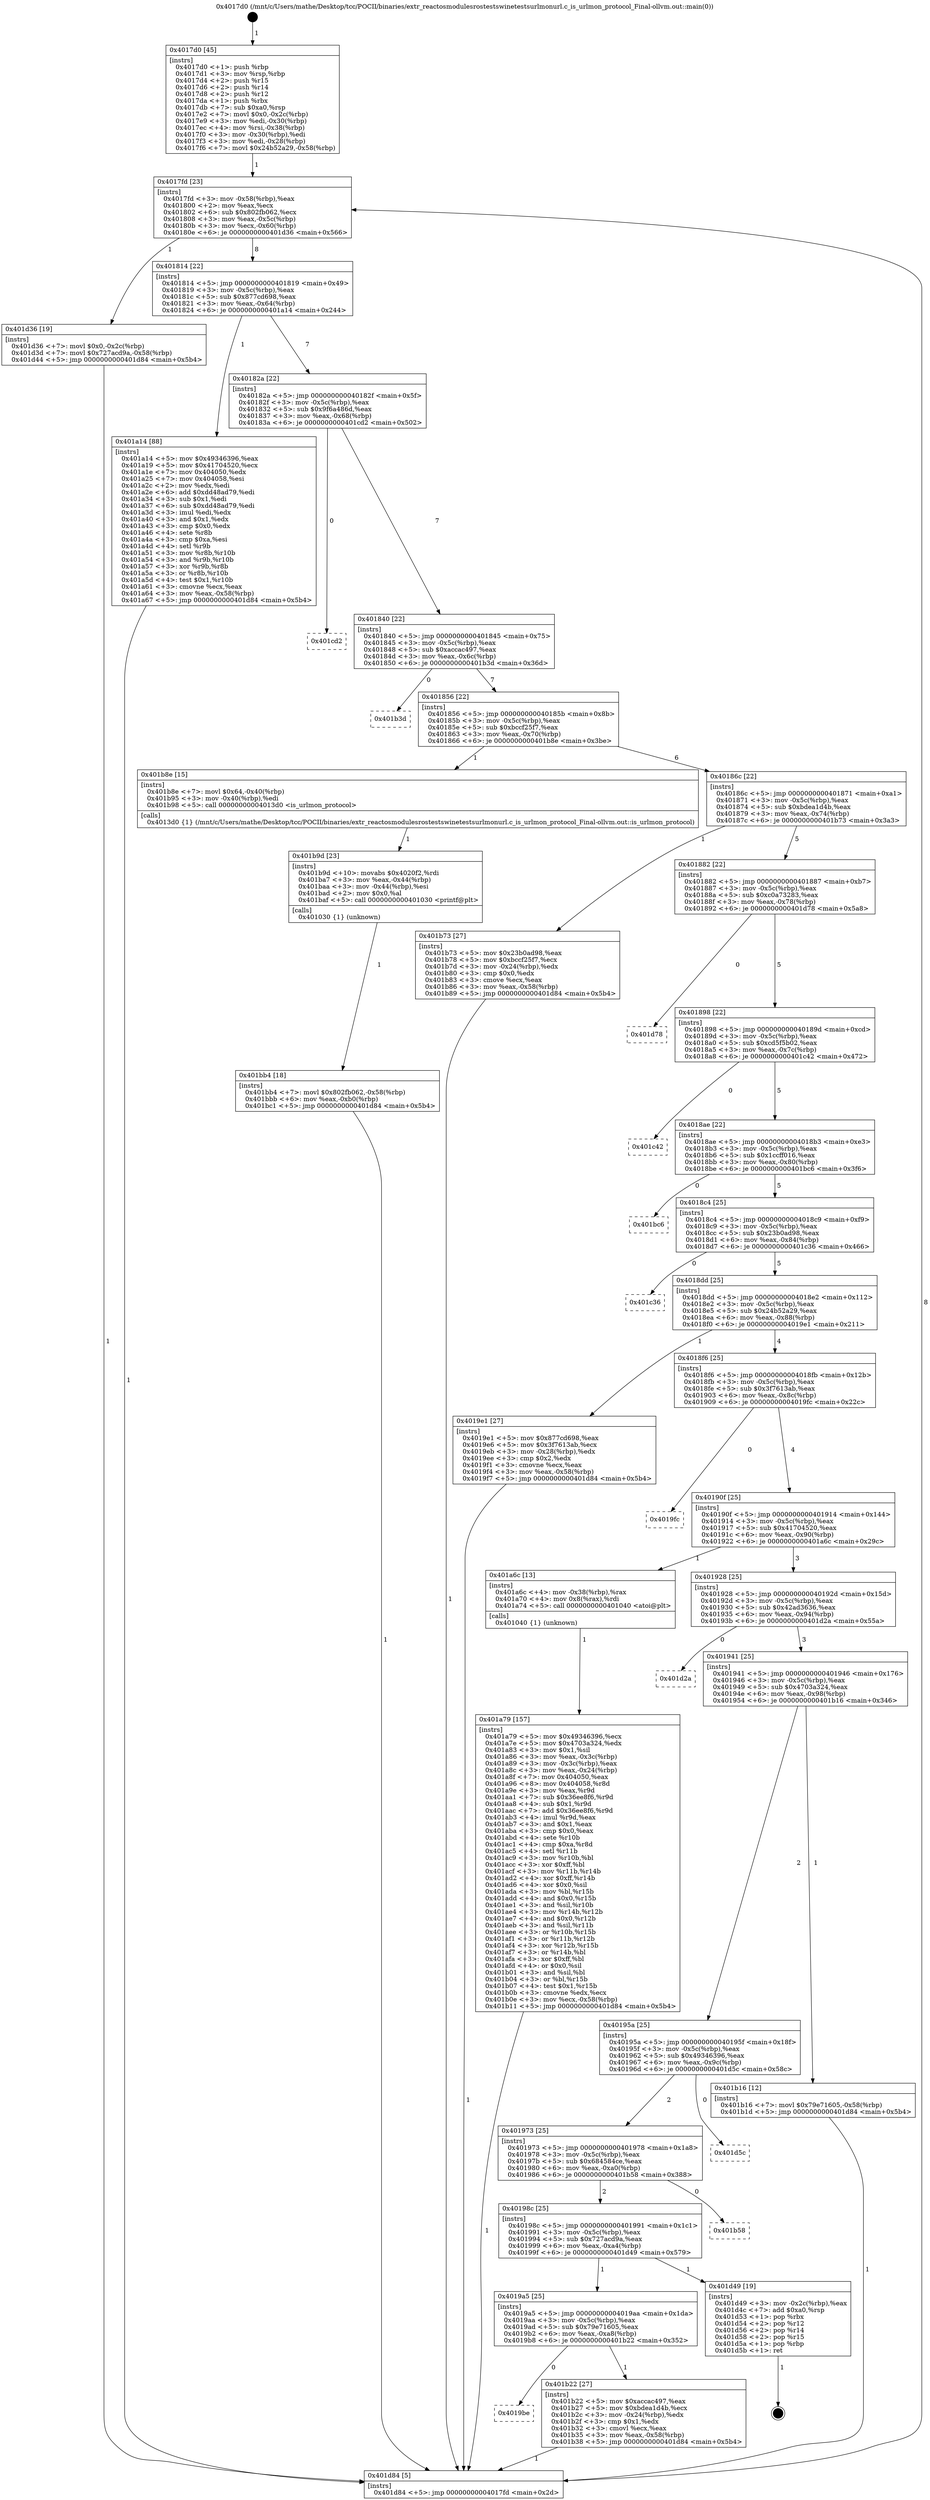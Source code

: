 digraph "0x4017d0" {
  label = "0x4017d0 (/mnt/c/Users/mathe/Desktop/tcc/POCII/binaries/extr_reactosmodulesrostestswinetestsurlmonurl.c_is_urlmon_protocol_Final-ollvm.out::main(0))"
  labelloc = "t"
  node[shape=record]

  Entry [label="",width=0.3,height=0.3,shape=circle,fillcolor=black,style=filled]
  "0x4017fd" [label="{
     0x4017fd [23]\l
     | [instrs]\l
     &nbsp;&nbsp;0x4017fd \<+3\>: mov -0x58(%rbp),%eax\l
     &nbsp;&nbsp;0x401800 \<+2\>: mov %eax,%ecx\l
     &nbsp;&nbsp;0x401802 \<+6\>: sub $0x802fb062,%ecx\l
     &nbsp;&nbsp;0x401808 \<+3\>: mov %eax,-0x5c(%rbp)\l
     &nbsp;&nbsp;0x40180b \<+3\>: mov %ecx,-0x60(%rbp)\l
     &nbsp;&nbsp;0x40180e \<+6\>: je 0000000000401d36 \<main+0x566\>\l
  }"]
  "0x401d36" [label="{
     0x401d36 [19]\l
     | [instrs]\l
     &nbsp;&nbsp;0x401d36 \<+7\>: movl $0x0,-0x2c(%rbp)\l
     &nbsp;&nbsp;0x401d3d \<+7\>: movl $0x727acd9a,-0x58(%rbp)\l
     &nbsp;&nbsp;0x401d44 \<+5\>: jmp 0000000000401d84 \<main+0x5b4\>\l
  }"]
  "0x401814" [label="{
     0x401814 [22]\l
     | [instrs]\l
     &nbsp;&nbsp;0x401814 \<+5\>: jmp 0000000000401819 \<main+0x49\>\l
     &nbsp;&nbsp;0x401819 \<+3\>: mov -0x5c(%rbp),%eax\l
     &nbsp;&nbsp;0x40181c \<+5\>: sub $0x877cd698,%eax\l
     &nbsp;&nbsp;0x401821 \<+3\>: mov %eax,-0x64(%rbp)\l
     &nbsp;&nbsp;0x401824 \<+6\>: je 0000000000401a14 \<main+0x244\>\l
  }"]
  Exit [label="",width=0.3,height=0.3,shape=circle,fillcolor=black,style=filled,peripheries=2]
  "0x401a14" [label="{
     0x401a14 [88]\l
     | [instrs]\l
     &nbsp;&nbsp;0x401a14 \<+5\>: mov $0x49346396,%eax\l
     &nbsp;&nbsp;0x401a19 \<+5\>: mov $0x41704520,%ecx\l
     &nbsp;&nbsp;0x401a1e \<+7\>: mov 0x404050,%edx\l
     &nbsp;&nbsp;0x401a25 \<+7\>: mov 0x404058,%esi\l
     &nbsp;&nbsp;0x401a2c \<+2\>: mov %edx,%edi\l
     &nbsp;&nbsp;0x401a2e \<+6\>: add $0xdd48ad79,%edi\l
     &nbsp;&nbsp;0x401a34 \<+3\>: sub $0x1,%edi\l
     &nbsp;&nbsp;0x401a37 \<+6\>: sub $0xdd48ad79,%edi\l
     &nbsp;&nbsp;0x401a3d \<+3\>: imul %edi,%edx\l
     &nbsp;&nbsp;0x401a40 \<+3\>: and $0x1,%edx\l
     &nbsp;&nbsp;0x401a43 \<+3\>: cmp $0x0,%edx\l
     &nbsp;&nbsp;0x401a46 \<+4\>: sete %r8b\l
     &nbsp;&nbsp;0x401a4a \<+3\>: cmp $0xa,%esi\l
     &nbsp;&nbsp;0x401a4d \<+4\>: setl %r9b\l
     &nbsp;&nbsp;0x401a51 \<+3\>: mov %r8b,%r10b\l
     &nbsp;&nbsp;0x401a54 \<+3\>: and %r9b,%r10b\l
     &nbsp;&nbsp;0x401a57 \<+3\>: xor %r9b,%r8b\l
     &nbsp;&nbsp;0x401a5a \<+3\>: or %r8b,%r10b\l
     &nbsp;&nbsp;0x401a5d \<+4\>: test $0x1,%r10b\l
     &nbsp;&nbsp;0x401a61 \<+3\>: cmovne %ecx,%eax\l
     &nbsp;&nbsp;0x401a64 \<+3\>: mov %eax,-0x58(%rbp)\l
     &nbsp;&nbsp;0x401a67 \<+5\>: jmp 0000000000401d84 \<main+0x5b4\>\l
  }"]
  "0x40182a" [label="{
     0x40182a [22]\l
     | [instrs]\l
     &nbsp;&nbsp;0x40182a \<+5\>: jmp 000000000040182f \<main+0x5f\>\l
     &nbsp;&nbsp;0x40182f \<+3\>: mov -0x5c(%rbp),%eax\l
     &nbsp;&nbsp;0x401832 \<+5\>: sub $0x9f6a486d,%eax\l
     &nbsp;&nbsp;0x401837 \<+3\>: mov %eax,-0x68(%rbp)\l
     &nbsp;&nbsp;0x40183a \<+6\>: je 0000000000401cd2 \<main+0x502\>\l
  }"]
  "0x401bb4" [label="{
     0x401bb4 [18]\l
     | [instrs]\l
     &nbsp;&nbsp;0x401bb4 \<+7\>: movl $0x802fb062,-0x58(%rbp)\l
     &nbsp;&nbsp;0x401bbb \<+6\>: mov %eax,-0xb0(%rbp)\l
     &nbsp;&nbsp;0x401bc1 \<+5\>: jmp 0000000000401d84 \<main+0x5b4\>\l
  }"]
  "0x401cd2" [label="{
     0x401cd2\l
  }", style=dashed]
  "0x401840" [label="{
     0x401840 [22]\l
     | [instrs]\l
     &nbsp;&nbsp;0x401840 \<+5\>: jmp 0000000000401845 \<main+0x75\>\l
     &nbsp;&nbsp;0x401845 \<+3\>: mov -0x5c(%rbp),%eax\l
     &nbsp;&nbsp;0x401848 \<+5\>: sub $0xaccac497,%eax\l
     &nbsp;&nbsp;0x40184d \<+3\>: mov %eax,-0x6c(%rbp)\l
     &nbsp;&nbsp;0x401850 \<+6\>: je 0000000000401b3d \<main+0x36d\>\l
  }"]
  "0x401b9d" [label="{
     0x401b9d [23]\l
     | [instrs]\l
     &nbsp;&nbsp;0x401b9d \<+10\>: movabs $0x4020f2,%rdi\l
     &nbsp;&nbsp;0x401ba7 \<+3\>: mov %eax,-0x44(%rbp)\l
     &nbsp;&nbsp;0x401baa \<+3\>: mov -0x44(%rbp),%esi\l
     &nbsp;&nbsp;0x401bad \<+2\>: mov $0x0,%al\l
     &nbsp;&nbsp;0x401baf \<+5\>: call 0000000000401030 \<printf@plt\>\l
     | [calls]\l
     &nbsp;&nbsp;0x401030 \{1\} (unknown)\l
  }"]
  "0x401b3d" [label="{
     0x401b3d\l
  }", style=dashed]
  "0x401856" [label="{
     0x401856 [22]\l
     | [instrs]\l
     &nbsp;&nbsp;0x401856 \<+5\>: jmp 000000000040185b \<main+0x8b\>\l
     &nbsp;&nbsp;0x40185b \<+3\>: mov -0x5c(%rbp),%eax\l
     &nbsp;&nbsp;0x40185e \<+5\>: sub $0xbccf25f7,%eax\l
     &nbsp;&nbsp;0x401863 \<+3\>: mov %eax,-0x70(%rbp)\l
     &nbsp;&nbsp;0x401866 \<+6\>: je 0000000000401b8e \<main+0x3be\>\l
  }"]
  "0x4019be" [label="{
     0x4019be\l
  }", style=dashed]
  "0x401b8e" [label="{
     0x401b8e [15]\l
     | [instrs]\l
     &nbsp;&nbsp;0x401b8e \<+7\>: movl $0x64,-0x40(%rbp)\l
     &nbsp;&nbsp;0x401b95 \<+3\>: mov -0x40(%rbp),%edi\l
     &nbsp;&nbsp;0x401b98 \<+5\>: call 00000000004013d0 \<is_urlmon_protocol\>\l
     | [calls]\l
     &nbsp;&nbsp;0x4013d0 \{1\} (/mnt/c/Users/mathe/Desktop/tcc/POCII/binaries/extr_reactosmodulesrostestswinetestsurlmonurl.c_is_urlmon_protocol_Final-ollvm.out::is_urlmon_protocol)\l
  }"]
  "0x40186c" [label="{
     0x40186c [22]\l
     | [instrs]\l
     &nbsp;&nbsp;0x40186c \<+5\>: jmp 0000000000401871 \<main+0xa1\>\l
     &nbsp;&nbsp;0x401871 \<+3\>: mov -0x5c(%rbp),%eax\l
     &nbsp;&nbsp;0x401874 \<+5\>: sub $0xbdea1d4b,%eax\l
     &nbsp;&nbsp;0x401879 \<+3\>: mov %eax,-0x74(%rbp)\l
     &nbsp;&nbsp;0x40187c \<+6\>: je 0000000000401b73 \<main+0x3a3\>\l
  }"]
  "0x401b22" [label="{
     0x401b22 [27]\l
     | [instrs]\l
     &nbsp;&nbsp;0x401b22 \<+5\>: mov $0xaccac497,%eax\l
     &nbsp;&nbsp;0x401b27 \<+5\>: mov $0xbdea1d4b,%ecx\l
     &nbsp;&nbsp;0x401b2c \<+3\>: mov -0x24(%rbp),%edx\l
     &nbsp;&nbsp;0x401b2f \<+3\>: cmp $0x1,%edx\l
     &nbsp;&nbsp;0x401b32 \<+3\>: cmovl %ecx,%eax\l
     &nbsp;&nbsp;0x401b35 \<+3\>: mov %eax,-0x58(%rbp)\l
     &nbsp;&nbsp;0x401b38 \<+5\>: jmp 0000000000401d84 \<main+0x5b4\>\l
  }"]
  "0x401b73" [label="{
     0x401b73 [27]\l
     | [instrs]\l
     &nbsp;&nbsp;0x401b73 \<+5\>: mov $0x23b0ad98,%eax\l
     &nbsp;&nbsp;0x401b78 \<+5\>: mov $0xbccf25f7,%ecx\l
     &nbsp;&nbsp;0x401b7d \<+3\>: mov -0x24(%rbp),%edx\l
     &nbsp;&nbsp;0x401b80 \<+3\>: cmp $0x0,%edx\l
     &nbsp;&nbsp;0x401b83 \<+3\>: cmove %ecx,%eax\l
     &nbsp;&nbsp;0x401b86 \<+3\>: mov %eax,-0x58(%rbp)\l
     &nbsp;&nbsp;0x401b89 \<+5\>: jmp 0000000000401d84 \<main+0x5b4\>\l
  }"]
  "0x401882" [label="{
     0x401882 [22]\l
     | [instrs]\l
     &nbsp;&nbsp;0x401882 \<+5\>: jmp 0000000000401887 \<main+0xb7\>\l
     &nbsp;&nbsp;0x401887 \<+3\>: mov -0x5c(%rbp),%eax\l
     &nbsp;&nbsp;0x40188a \<+5\>: sub $0xc0a73283,%eax\l
     &nbsp;&nbsp;0x40188f \<+3\>: mov %eax,-0x78(%rbp)\l
     &nbsp;&nbsp;0x401892 \<+6\>: je 0000000000401d78 \<main+0x5a8\>\l
  }"]
  "0x4019a5" [label="{
     0x4019a5 [25]\l
     | [instrs]\l
     &nbsp;&nbsp;0x4019a5 \<+5\>: jmp 00000000004019aa \<main+0x1da\>\l
     &nbsp;&nbsp;0x4019aa \<+3\>: mov -0x5c(%rbp),%eax\l
     &nbsp;&nbsp;0x4019ad \<+5\>: sub $0x79e71605,%eax\l
     &nbsp;&nbsp;0x4019b2 \<+6\>: mov %eax,-0xa8(%rbp)\l
     &nbsp;&nbsp;0x4019b8 \<+6\>: je 0000000000401b22 \<main+0x352\>\l
  }"]
  "0x401d78" [label="{
     0x401d78\l
  }", style=dashed]
  "0x401898" [label="{
     0x401898 [22]\l
     | [instrs]\l
     &nbsp;&nbsp;0x401898 \<+5\>: jmp 000000000040189d \<main+0xcd\>\l
     &nbsp;&nbsp;0x40189d \<+3\>: mov -0x5c(%rbp),%eax\l
     &nbsp;&nbsp;0x4018a0 \<+5\>: sub $0xcd5f5b02,%eax\l
     &nbsp;&nbsp;0x4018a5 \<+3\>: mov %eax,-0x7c(%rbp)\l
     &nbsp;&nbsp;0x4018a8 \<+6\>: je 0000000000401c42 \<main+0x472\>\l
  }"]
  "0x401d49" [label="{
     0x401d49 [19]\l
     | [instrs]\l
     &nbsp;&nbsp;0x401d49 \<+3\>: mov -0x2c(%rbp),%eax\l
     &nbsp;&nbsp;0x401d4c \<+7\>: add $0xa0,%rsp\l
     &nbsp;&nbsp;0x401d53 \<+1\>: pop %rbx\l
     &nbsp;&nbsp;0x401d54 \<+2\>: pop %r12\l
     &nbsp;&nbsp;0x401d56 \<+2\>: pop %r14\l
     &nbsp;&nbsp;0x401d58 \<+2\>: pop %r15\l
     &nbsp;&nbsp;0x401d5a \<+1\>: pop %rbp\l
     &nbsp;&nbsp;0x401d5b \<+1\>: ret\l
  }"]
  "0x401c42" [label="{
     0x401c42\l
  }", style=dashed]
  "0x4018ae" [label="{
     0x4018ae [22]\l
     | [instrs]\l
     &nbsp;&nbsp;0x4018ae \<+5\>: jmp 00000000004018b3 \<main+0xe3\>\l
     &nbsp;&nbsp;0x4018b3 \<+3\>: mov -0x5c(%rbp),%eax\l
     &nbsp;&nbsp;0x4018b6 \<+5\>: sub $0x1ccff016,%eax\l
     &nbsp;&nbsp;0x4018bb \<+3\>: mov %eax,-0x80(%rbp)\l
     &nbsp;&nbsp;0x4018be \<+6\>: je 0000000000401bc6 \<main+0x3f6\>\l
  }"]
  "0x40198c" [label="{
     0x40198c [25]\l
     | [instrs]\l
     &nbsp;&nbsp;0x40198c \<+5\>: jmp 0000000000401991 \<main+0x1c1\>\l
     &nbsp;&nbsp;0x401991 \<+3\>: mov -0x5c(%rbp),%eax\l
     &nbsp;&nbsp;0x401994 \<+5\>: sub $0x727acd9a,%eax\l
     &nbsp;&nbsp;0x401999 \<+6\>: mov %eax,-0xa4(%rbp)\l
     &nbsp;&nbsp;0x40199f \<+6\>: je 0000000000401d49 \<main+0x579\>\l
  }"]
  "0x401bc6" [label="{
     0x401bc6\l
  }", style=dashed]
  "0x4018c4" [label="{
     0x4018c4 [25]\l
     | [instrs]\l
     &nbsp;&nbsp;0x4018c4 \<+5\>: jmp 00000000004018c9 \<main+0xf9\>\l
     &nbsp;&nbsp;0x4018c9 \<+3\>: mov -0x5c(%rbp),%eax\l
     &nbsp;&nbsp;0x4018cc \<+5\>: sub $0x23b0ad98,%eax\l
     &nbsp;&nbsp;0x4018d1 \<+6\>: mov %eax,-0x84(%rbp)\l
     &nbsp;&nbsp;0x4018d7 \<+6\>: je 0000000000401c36 \<main+0x466\>\l
  }"]
  "0x401b58" [label="{
     0x401b58\l
  }", style=dashed]
  "0x401c36" [label="{
     0x401c36\l
  }", style=dashed]
  "0x4018dd" [label="{
     0x4018dd [25]\l
     | [instrs]\l
     &nbsp;&nbsp;0x4018dd \<+5\>: jmp 00000000004018e2 \<main+0x112\>\l
     &nbsp;&nbsp;0x4018e2 \<+3\>: mov -0x5c(%rbp),%eax\l
     &nbsp;&nbsp;0x4018e5 \<+5\>: sub $0x24b52a29,%eax\l
     &nbsp;&nbsp;0x4018ea \<+6\>: mov %eax,-0x88(%rbp)\l
     &nbsp;&nbsp;0x4018f0 \<+6\>: je 00000000004019e1 \<main+0x211\>\l
  }"]
  "0x401973" [label="{
     0x401973 [25]\l
     | [instrs]\l
     &nbsp;&nbsp;0x401973 \<+5\>: jmp 0000000000401978 \<main+0x1a8\>\l
     &nbsp;&nbsp;0x401978 \<+3\>: mov -0x5c(%rbp),%eax\l
     &nbsp;&nbsp;0x40197b \<+5\>: sub $0x684584ce,%eax\l
     &nbsp;&nbsp;0x401980 \<+6\>: mov %eax,-0xa0(%rbp)\l
     &nbsp;&nbsp;0x401986 \<+6\>: je 0000000000401b58 \<main+0x388\>\l
  }"]
  "0x4019e1" [label="{
     0x4019e1 [27]\l
     | [instrs]\l
     &nbsp;&nbsp;0x4019e1 \<+5\>: mov $0x877cd698,%eax\l
     &nbsp;&nbsp;0x4019e6 \<+5\>: mov $0x3f7613ab,%ecx\l
     &nbsp;&nbsp;0x4019eb \<+3\>: mov -0x28(%rbp),%edx\l
     &nbsp;&nbsp;0x4019ee \<+3\>: cmp $0x2,%edx\l
     &nbsp;&nbsp;0x4019f1 \<+3\>: cmovne %ecx,%eax\l
     &nbsp;&nbsp;0x4019f4 \<+3\>: mov %eax,-0x58(%rbp)\l
     &nbsp;&nbsp;0x4019f7 \<+5\>: jmp 0000000000401d84 \<main+0x5b4\>\l
  }"]
  "0x4018f6" [label="{
     0x4018f6 [25]\l
     | [instrs]\l
     &nbsp;&nbsp;0x4018f6 \<+5\>: jmp 00000000004018fb \<main+0x12b\>\l
     &nbsp;&nbsp;0x4018fb \<+3\>: mov -0x5c(%rbp),%eax\l
     &nbsp;&nbsp;0x4018fe \<+5\>: sub $0x3f7613ab,%eax\l
     &nbsp;&nbsp;0x401903 \<+6\>: mov %eax,-0x8c(%rbp)\l
     &nbsp;&nbsp;0x401909 \<+6\>: je 00000000004019fc \<main+0x22c\>\l
  }"]
  "0x401d84" [label="{
     0x401d84 [5]\l
     | [instrs]\l
     &nbsp;&nbsp;0x401d84 \<+5\>: jmp 00000000004017fd \<main+0x2d\>\l
  }"]
  "0x4017d0" [label="{
     0x4017d0 [45]\l
     | [instrs]\l
     &nbsp;&nbsp;0x4017d0 \<+1\>: push %rbp\l
     &nbsp;&nbsp;0x4017d1 \<+3\>: mov %rsp,%rbp\l
     &nbsp;&nbsp;0x4017d4 \<+2\>: push %r15\l
     &nbsp;&nbsp;0x4017d6 \<+2\>: push %r14\l
     &nbsp;&nbsp;0x4017d8 \<+2\>: push %r12\l
     &nbsp;&nbsp;0x4017da \<+1\>: push %rbx\l
     &nbsp;&nbsp;0x4017db \<+7\>: sub $0xa0,%rsp\l
     &nbsp;&nbsp;0x4017e2 \<+7\>: movl $0x0,-0x2c(%rbp)\l
     &nbsp;&nbsp;0x4017e9 \<+3\>: mov %edi,-0x30(%rbp)\l
     &nbsp;&nbsp;0x4017ec \<+4\>: mov %rsi,-0x38(%rbp)\l
     &nbsp;&nbsp;0x4017f0 \<+3\>: mov -0x30(%rbp),%edi\l
     &nbsp;&nbsp;0x4017f3 \<+3\>: mov %edi,-0x28(%rbp)\l
     &nbsp;&nbsp;0x4017f6 \<+7\>: movl $0x24b52a29,-0x58(%rbp)\l
  }"]
  "0x401d5c" [label="{
     0x401d5c\l
  }", style=dashed]
  "0x4019fc" [label="{
     0x4019fc\l
  }", style=dashed]
  "0x40190f" [label="{
     0x40190f [25]\l
     | [instrs]\l
     &nbsp;&nbsp;0x40190f \<+5\>: jmp 0000000000401914 \<main+0x144\>\l
     &nbsp;&nbsp;0x401914 \<+3\>: mov -0x5c(%rbp),%eax\l
     &nbsp;&nbsp;0x401917 \<+5\>: sub $0x41704520,%eax\l
     &nbsp;&nbsp;0x40191c \<+6\>: mov %eax,-0x90(%rbp)\l
     &nbsp;&nbsp;0x401922 \<+6\>: je 0000000000401a6c \<main+0x29c\>\l
  }"]
  "0x40195a" [label="{
     0x40195a [25]\l
     | [instrs]\l
     &nbsp;&nbsp;0x40195a \<+5\>: jmp 000000000040195f \<main+0x18f\>\l
     &nbsp;&nbsp;0x40195f \<+3\>: mov -0x5c(%rbp),%eax\l
     &nbsp;&nbsp;0x401962 \<+5\>: sub $0x49346396,%eax\l
     &nbsp;&nbsp;0x401967 \<+6\>: mov %eax,-0x9c(%rbp)\l
     &nbsp;&nbsp;0x40196d \<+6\>: je 0000000000401d5c \<main+0x58c\>\l
  }"]
  "0x401a6c" [label="{
     0x401a6c [13]\l
     | [instrs]\l
     &nbsp;&nbsp;0x401a6c \<+4\>: mov -0x38(%rbp),%rax\l
     &nbsp;&nbsp;0x401a70 \<+4\>: mov 0x8(%rax),%rdi\l
     &nbsp;&nbsp;0x401a74 \<+5\>: call 0000000000401040 \<atoi@plt\>\l
     | [calls]\l
     &nbsp;&nbsp;0x401040 \{1\} (unknown)\l
  }"]
  "0x401928" [label="{
     0x401928 [25]\l
     | [instrs]\l
     &nbsp;&nbsp;0x401928 \<+5\>: jmp 000000000040192d \<main+0x15d\>\l
     &nbsp;&nbsp;0x40192d \<+3\>: mov -0x5c(%rbp),%eax\l
     &nbsp;&nbsp;0x401930 \<+5\>: sub $0x42ad3636,%eax\l
     &nbsp;&nbsp;0x401935 \<+6\>: mov %eax,-0x94(%rbp)\l
     &nbsp;&nbsp;0x40193b \<+6\>: je 0000000000401d2a \<main+0x55a\>\l
  }"]
  "0x401a79" [label="{
     0x401a79 [157]\l
     | [instrs]\l
     &nbsp;&nbsp;0x401a79 \<+5\>: mov $0x49346396,%ecx\l
     &nbsp;&nbsp;0x401a7e \<+5\>: mov $0x4703a324,%edx\l
     &nbsp;&nbsp;0x401a83 \<+3\>: mov $0x1,%sil\l
     &nbsp;&nbsp;0x401a86 \<+3\>: mov %eax,-0x3c(%rbp)\l
     &nbsp;&nbsp;0x401a89 \<+3\>: mov -0x3c(%rbp),%eax\l
     &nbsp;&nbsp;0x401a8c \<+3\>: mov %eax,-0x24(%rbp)\l
     &nbsp;&nbsp;0x401a8f \<+7\>: mov 0x404050,%eax\l
     &nbsp;&nbsp;0x401a96 \<+8\>: mov 0x404058,%r8d\l
     &nbsp;&nbsp;0x401a9e \<+3\>: mov %eax,%r9d\l
     &nbsp;&nbsp;0x401aa1 \<+7\>: sub $0x36ee8f6,%r9d\l
     &nbsp;&nbsp;0x401aa8 \<+4\>: sub $0x1,%r9d\l
     &nbsp;&nbsp;0x401aac \<+7\>: add $0x36ee8f6,%r9d\l
     &nbsp;&nbsp;0x401ab3 \<+4\>: imul %r9d,%eax\l
     &nbsp;&nbsp;0x401ab7 \<+3\>: and $0x1,%eax\l
     &nbsp;&nbsp;0x401aba \<+3\>: cmp $0x0,%eax\l
     &nbsp;&nbsp;0x401abd \<+4\>: sete %r10b\l
     &nbsp;&nbsp;0x401ac1 \<+4\>: cmp $0xa,%r8d\l
     &nbsp;&nbsp;0x401ac5 \<+4\>: setl %r11b\l
     &nbsp;&nbsp;0x401ac9 \<+3\>: mov %r10b,%bl\l
     &nbsp;&nbsp;0x401acc \<+3\>: xor $0xff,%bl\l
     &nbsp;&nbsp;0x401acf \<+3\>: mov %r11b,%r14b\l
     &nbsp;&nbsp;0x401ad2 \<+4\>: xor $0xff,%r14b\l
     &nbsp;&nbsp;0x401ad6 \<+4\>: xor $0x0,%sil\l
     &nbsp;&nbsp;0x401ada \<+3\>: mov %bl,%r15b\l
     &nbsp;&nbsp;0x401add \<+4\>: and $0x0,%r15b\l
     &nbsp;&nbsp;0x401ae1 \<+3\>: and %sil,%r10b\l
     &nbsp;&nbsp;0x401ae4 \<+3\>: mov %r14b,%r12b\l
     &nbsp;&nbsp;0x401ae7 \<+4\>: and $0x0,%r12b\l
     &nbsp;&nbsp;0x401aeb \<+3\>: and %sil,%r11b\l
     &nbsp;&nbsp;0x401aee \<+3\>: or %r10b,%r15b\l
     &nbsp;&nbsp;0x401af1 \<+3\>: or %r11b,%r12b\l
     &nbsp;&nbsp;0x401af4 \<+3\>: xor %r12b,%r15b\l
     &nbsp;&nbsp;0x401af7 \<+3\>: or %r14b,%bl\l
     &nbsp;&nbsp;0x401afa \<+3\>: xor $0xff,%bl\l
     &nbsp;&nbsp;0x401afd \<+4\>: or $0x0,%sil\l
     &nbsp;&nbsp;0x401b01 \<+3\>: and %sil,%bl\l
     &nbsp;&nbsp;0x401b04 \<+3\>: or %bl,%r15b\l
     &nbsp;&nbsp;0x401b07 \<+4\>: test $0x1,%r15b\l
     &nbsp;&nbsp;0x401b0b \<+3\>: cmovne %edx,%ecx\l
     &nbsp;&nbsp;0x401b0e \<+3\>: mov %ecx,-0x58(%rbp)\l
     &nbsp;&nbsp;0x401b11 \<+5\>: jmp 0000000000401d84 \<main+0x5b4\>\l
  }"]
  "0x401b16" [label="{
     0x401b16 [12]\l
     | [instrs]\l
     &nbsp;&nbsp;0x401b16 \<+7\>: movl $0x79e71605,-0x58(%rbp)\l
     &nbsp;&nbsp;0x401b1d \<+5\>: jmp 0000000000401d84 \<main+0x5b4\>\l
  }"]
  "0x401d2a" [label="{
     0x401d2a\l
  }", style=dashed]
  "0x401941" [label="{
     0x401941 [25]\l
     | [instrs]\l
     &nbsp;&nbsp;0x401941 \<+5\>: jmp 0000000000401946 \<main+0x176\>\l
     &nbsp;&nbsp;0x401946 \<+3\>: mov -0x5c(%rbp),%eax\l
     &nbsp;&nbsp;0x401949 \<+5\>: sub $0x4703a324,%eax\l
     &nbsp;&nbsp;0x40194e \<+6\>: mov %eax,-0x98(%rbp)\l
     &nbsp;&nbsp;0x401954 \<+6\>: je 0000000000401b16 \<main+0x346\>\l
  }"]
  Entry -> "0x4017d0" [label=" 1"]
  "0x4017fd" -> "0x401d36" [label=" 1"]
  "0x4017fd" -> "0x401814" [label=" 8"]
  "0x401d49" -> Exit [label=" 1"]
  "0x401814" -> "0x401a14" [label=" 1"]
  "0x401814" -> "0x40182a" [label=" 7"]
  "0x401d36" -> "0x401d84" [label=" 1"]
  "0x40182a" -> "0x401cd2" [label=" 0"]
  "0x40182a" -> "0x401840" [label=" 7"]
  "0x401bb4" -> "0x401d84" [label=" 1"]
  "0x401840" -> "0x401b3d" [label=" 0"]
  "0x401840" -> "0x401856" [label=" 7"]
  "0x401b9d" -> "0x401bb4" [label=" 1"]
  "0x401856" -> "0x401b8e" [label=" 1"]
  "0x401856" -> "0x40186c" [label=" 6"]
  "0x401b8e" -> "0x401b9d" [label=" 1"]
  "0x40186c" -> "0x401b73" [label=" 1"]
  "0x40186c" -> "0x401882" [label=" 5"]
  "0x401b73" -> "0x401d84" [label=" 1"]
  "0x401882" -> "0x401d78" [label=" 0"]
  "0x401882" -> "0x401898" [label=" 5"]
  "0x4019a5" -> "0x4019be" [label=" 0"]
  "0x401898" -> "0x401c42" [label=" 0"]
  "0x401898" -> "0x4018ae" [label=" 5"]
  "0x4019a5" -> "0x401b22" [label=" 1"]
  "0x4018ae" -> "0x401bc6" [label=" 0"]
  "0x4018ae" -> "0x4018c4" [label=" 5"]
  "0x40198c" -> "0x4019a5" [label=" 1"]
  "0x4018c4" -> "0x401c36" [label=" 0"]
  "0x4018c4" -> "0x4018dd" [label=" 5"]
  "0x40198c" -> "0x401d49" [label=" 1"]
  "0x4018dd" -> "0x4019e1" [label=" 1"]
  "0x4018dd" -> "0x4018f6" [label=" 4"]
  "0x4019e1" -> "0x401d84" [label=" 1"]
  "0x4017d0" -> "0x4017fd" [label=" 1"]
  "0x401d84" -> "0x4017fd" [label=" 8"]
  "0x401a14" -> "0x401d84" [label=" 1"]
  "0x401973" -> "0x40198c" [label=" 2"]
  "0x4018f6" -> "0x4019fc" [label=" 0"]
  "0x4018f6" -> "0x40190f" [label=" 4"]
  "0x401973" -> "0x401b58" [label=" 0"]
  "0x40190f" -> "0x401a6c" [label=" 1"]
  "0x40190f" -> "0x401928" [label=" 3"]
  "0x401a6c" -> "0x401a79" [label=" 1"]
  "0x401a79" -> "0x401d84" [label=" 1"]
  "0x40195a" -> "0x401973" [label=" 2"]
  "0x401928" -> "0x401d2a" [label=" 0"]
  "0x401928" -> "0x401941" [label=" 3"]
  "0x40195a" -> "0x401d5c" [label=" 0"]
  "0x401941" -> "0x401b16" [label=" 1"]
  "0x401941" -> "0x40195a" [label=" 2"]
  "0x401b16" -> "0x401d84" [label=" 1"]
  "0x401b22" -> "0x401d84" [label=" 1"]
}
